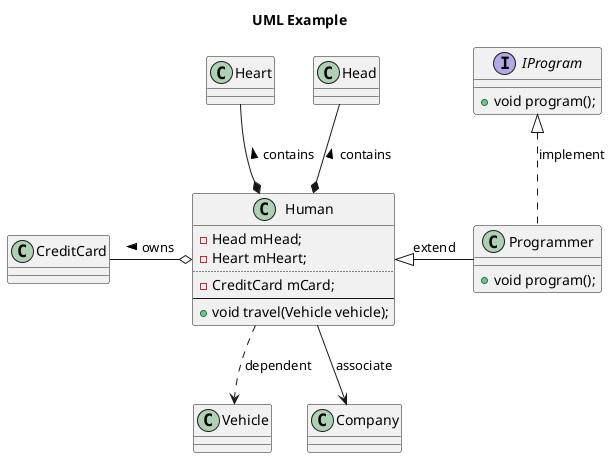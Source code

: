 @startuml

title UML Example
scale 1
/'组合关系(composition)'/
class Human {
    - Head mHead;
    - Heart mHeart;
    ..
    - CreditCard mCard;
    --
    + void travel(Vehicle vehicle);
}

Human *-up- Head : contains >
Human *-up- Heart : contains >

/'聚合关系(aggregation)'/
Human o-left- CreditCard : owns >

/'依赖关系(dependency)'/
Human .down.> Vehicle : dependent

/'关联关系(association'/
Human -down-> Company : associate

/'继承关系(extention)'/
interface IProgram {
    + void program();
}
class Programmer {
    + void program();
}
Programmer -left-|> Human : extend
Programmer .up.|> IProgram : implement
@enduml